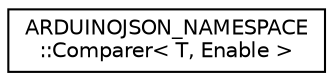 digraph "Graphical Class Hierarchy"
{
 // LATEX_PDF_SIZE
  edge [fontname="Helvetica",fontsize="10",labelfontname="Helvetica",labelfontsize="10"];
  node [fontname="Helvetica",fontsize="10",shape=record];
  rankdir="LR";
  Node0 [label="ARDUINOJSON_NAMESPACE\l::Comparer\< T, Enable \>",height=0.2,width=0.4,color="black", fillcolor="white", style="filled",URL="$structARDUINOJSON__NAMESPACE_1_1Comparer.html",tooltip=" "];
}
